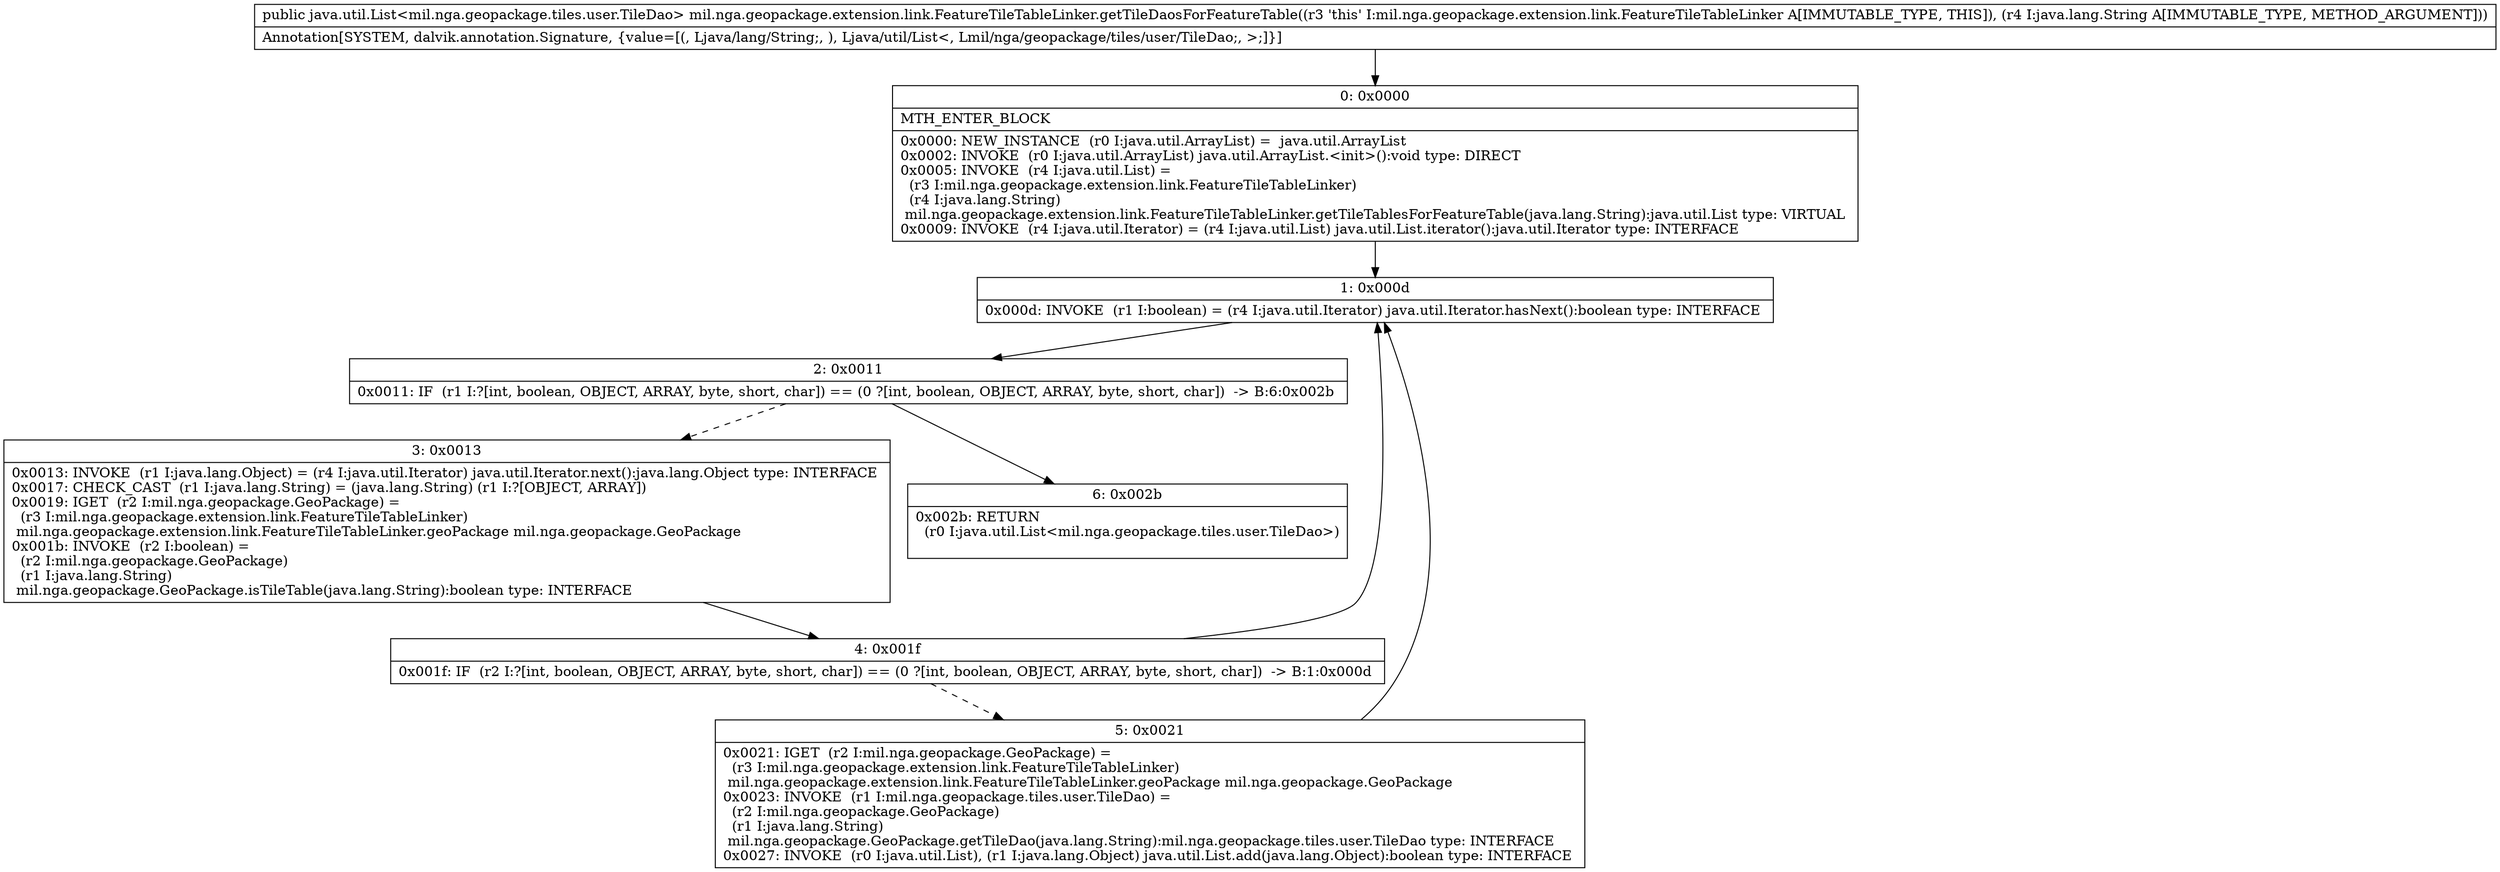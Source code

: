 digraph "CFG formil.nga.geopackage.extension.link.FeatureTileTableLinker.getTileDaosForFeatureTable(Ljava\/lang\/String;)Ljava\/util\/List;" {
Node_0 [shape=record,label="{0\:\ 0x0000|MTH_ENTER_BLOCK\l|0x0000: NEW_INSTANCE  (r0 I:java.util.ArrayList) =  java.util.ArrayList \l0x0002: INVOKE  (r0 I:java.util.ArrayList) java.util.ArrayList.\<init\>():void type: DIRECT \l0x0005: INVOKE  (r4 I:java.util.List) = \l  (r3 I:mil.nga.geopackage.extension.link.FeatureTileTableLinker)\l  (r4 I:java.lang.String)\l mil.nga.geopackage.extension.link.FeatureTileTableLinker.getTileTablesForFeatureTable(java.lang.String):java.util.List type: VIRTUAL \l0x0009: INVOKE  (r4 I:java.util.Iterator) = (r4 I:java.util.List) java.util.List.iterator():java.util.Iterator type: INTERFACE \l}"];
Node_1 [shape=record,label="{1\:\ 0x000d|0x000d: INVOKE  (r1 I:boolean) = (r4 I:java.util.Iterator) java.util.Iterator.hasNext():boolean type: INTERFACE \l}"];
Node_2 [shape=record,label="{2\:\ 0x0011|0x0011: IF  (r1 I:?[int, boolean, OBJECT, ARRAY, byte, short, char]) == (0 ?[int, boolean, OBJECT, ARRAY, byte, short, char])  \-\> B:6:0x002b \l}"];
Node_3 [shape=record,label="{3\:\ 0x0013|0x0013: INVOKE  (r1 I:java.lang.Object) = (r4 I:java.util.Iterator) java.util.Iterator.next():java.lang.Object type: INTERFACE \l0x0017: CHECK_CAST  (r1 I:java.lang.String) = (java.lang.String) (r1 I:?[OBJECT, ARRAY]) \l0x0019: IGET  (r2 I:mil.nga.geopackage.GeoPackage) = \l  (r3 I:mil.nga.geopackage.extension.link.FeatureTileTableLinker)\l mil.nga.geopackage.extension.link.FeatureTileTableLinker.geoPackage mil.nga.geopackage.GeoPackage \l0x001b: INVOKE  (r2 I:boolean) = \l  (r2 I:mil.nga.geopackage.GeoPackage)\l  (r1 I:java.lang.String)\l mil.nga.geopackage.GeoPackage.isTileTable(java.lang.String):boolean type: INTERFACE \l}"];
Node_4 [shape=record,label="{4\:\ 0x001f|0x001f: IF  (r2 I:?[int, boolean, OBJECT, ARRAY, byte, short, char]) == (0 ?[int, boolean, OBJECT, ARRAY, byte, short, char])  \-\> B:1:0x000d \l}"];
Node_5 [shape=record,label="{5\:\ 0x0021|0x0021: IGET  (r2 I:mil.nga.geopackage.GeoPackage) = \l  (r3 I:mil.nga.geopackage.extension.link.FeatureTileTableLinker)\l mil.nga.geopackage.extension.link.FeatureTileTableLinker.geoPackage mil.nga.geopackage.GeoPackage \l0x0023: INVOKE  (r1 I:mil.nga.geopackage.tiles.user.TileDao) = \l  (r2 I:mil.nga.geopackage.GeoPackage)\l  (r1 I:java.lang.String)\l mil.nga.geopackage.GeoPackage.getTileDao(java.lang.String):mil.nga.geopackage.tiles.user.TileDao type: INTERFACE \l0x0027: INVOKE  (r0 I:java.util.List), (r1 I:java.lang.Object) java.util.List.add(java.lang.Object):boolean type: INTERFACE \l}"];
Node_6 [shape=record,label="{6\:\ 0x002b|0x002b: RETURN  \l  (r0 I:java.util.List\<mil.nga.geopackage.tiles.user.TileDao\>)\l \l}"];
MethodNode[shape=record,label="{public java.util.List\<mil.nga.geopackage.tiles.user.TileDao\> mil.nga.geopackage.extension.link.FeatureTileTableLinker.getTileDaosForFeatureTable((r3 'this' I:mil.nga.geopackage.extension.link.FeatureTileTableLinker A[IMMUTABLE_TYPE, THIS]), (r4 I:java.lang.String A[IMMUTABLE_TYPE, METHOD_ARGUMENT]))  | Annotation[SYSTEM, dalvik.annotation.Signature, \{value=[(, Ljava\/lang\/String;, ), Ljava\/util\/List\<, Lmil\/nga\/geopackage\/tiles\/user\/TileDao;, \>;]\}]\l}"];
MethodNode -> Node_0;
Node_0 -> Node_1;
Node_1 -> Node_2;
Node_2 -> Node_3[style=dashed];
Node_2 -> Node_6;
Node_3 -> Node_4;
Node_4 -> Node_1;
Node_4 -> Node_5[style=dashed];
Node_5 -> Node_1;
}

